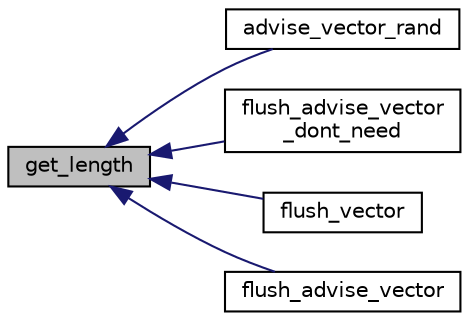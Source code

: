 digraph "get_length"
{
  edge [fontname="Helvetica",fontsize="10",labelfontname="Helvetica",labelfontsize="10"];
  node [fontname="Helvetica",fontsize="10",shape=record];
  rankdir="LR";
  Node1 [label="get_length",height=0.2,width=0.4,color="black", fillcolor="grey75", style="filled", fontcolor="black"];
  Node1 -> Node2 [dir="back",color="midnightblue",fontsize="10",style="solid",fontname="Helvetica"];
  Node2 [label="advise_vector_rand",height=0.2,width=0.4,color="black", fillcolor="white", style="filled",URL="$cache__utilities_8hpp.html#a24f68fb23f2181a1eb9331fc09ef4ed0"];
  Node1 -> Node3 [dir="back",color="midnightblue",fontsize="10",style="solid",fontname="Helvetica"];
  Node3 [label="flush_advise_vector\l_dont_need",height=0.2,width=0.4,color="black", fillcolor="white", style="filled",URL="$cache__utilities_8hpp.html#a88e96bc7c00550f02e5a12b14ad45486"];
  Node1 -> Node4 [dir="back",color="midnightblue",fontsize="10",style="solid",fontname="Helvetica"];
  Node4 [label="flush_vector",height=0.2,width=0.4,color="black", fillcolor="white", style="filled",URL="$cache__utilities_8hpp.html#a77ca0c7b0ecaa9aa11caf5265d2c1e36"];
  Node1 -> Node5 [dir="back",color="midnightblue",fontsize="10",style="solid",fontname="Helvetica"];
  Node5 [label="flush_advise_vector",height=0.2,width=0.4,color="black", fillcolor="white", style="filled",URL="$cache__utilities_8hpp.html#a1afdf2f7af4545c113121dd8a49f542b"];
}
